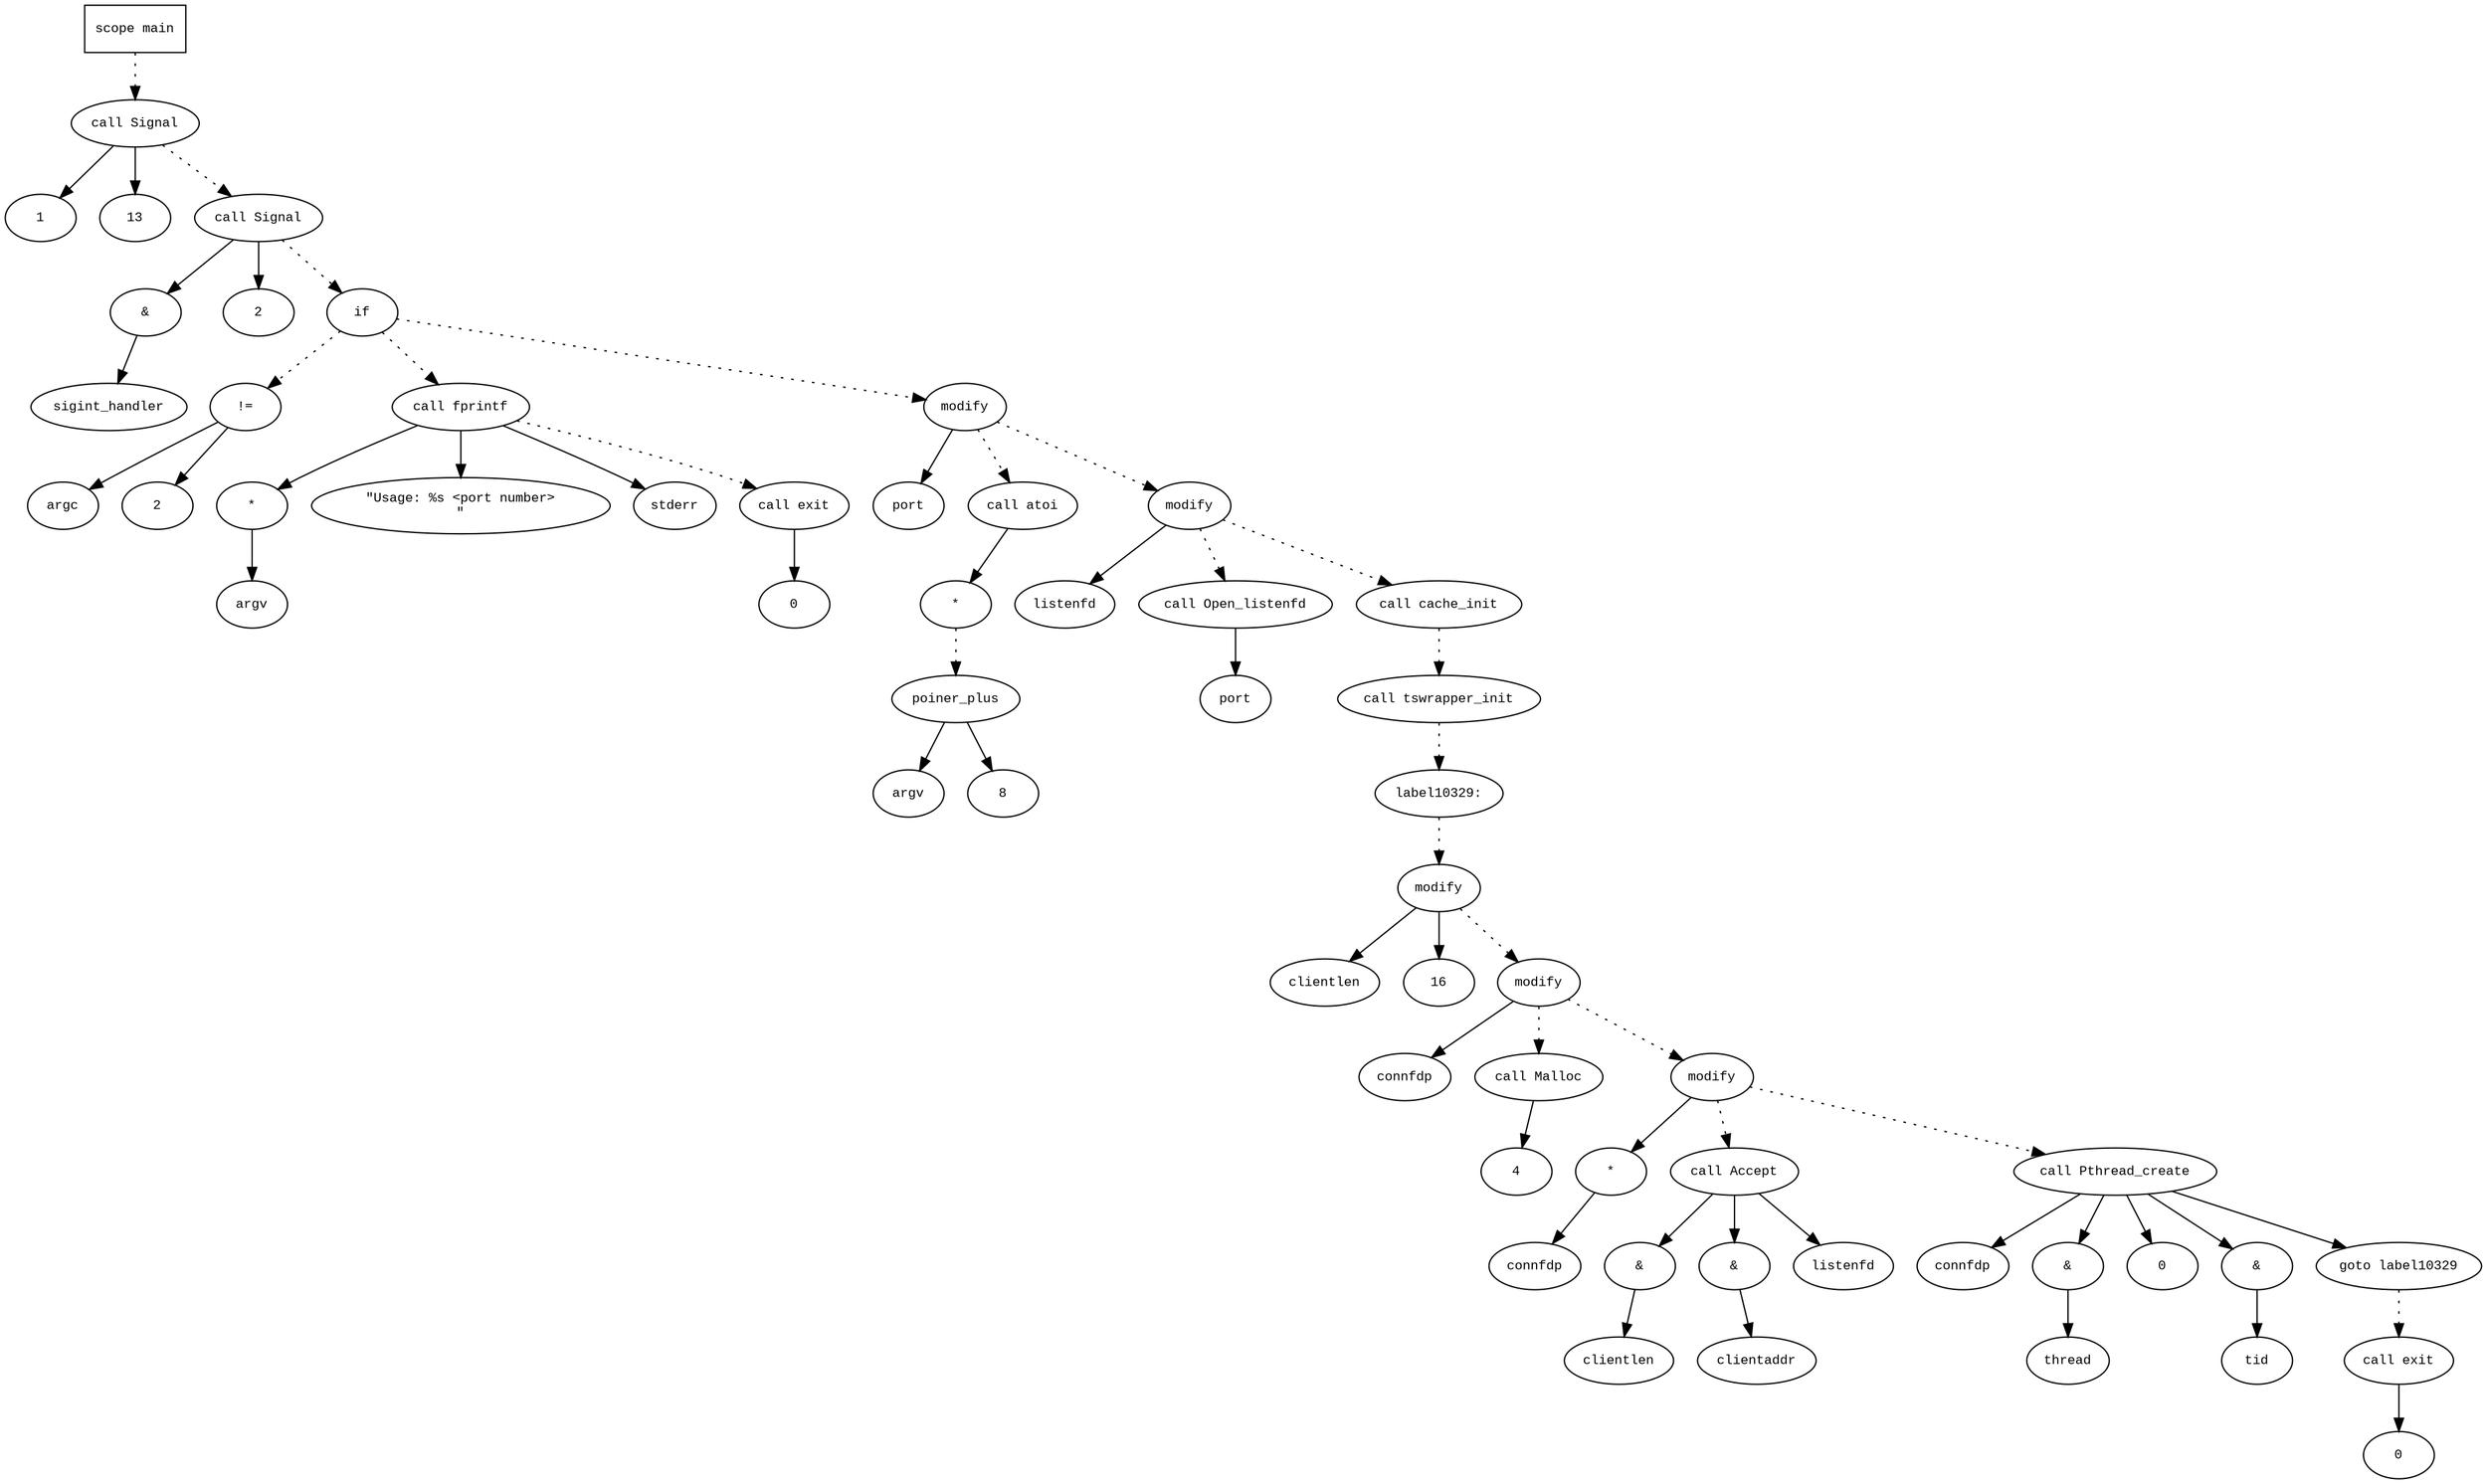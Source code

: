digraph AST {
  graph [fontname="Times New Roman",fontsize=10];
  node  [fontname="Courier New",fontsize=10];
  edge  [fontname="Times New Roman",fontsize=10];

  node1 [label="scope main",shape=box];
  node2 [label="call Signal",shape=ellipse];
  node3 [label="1",shape=ellipse];
  node2 -> node3;
  node4 [label="13",shape=ellipse];
  node2 -> node4;
  node1 -> node2 [style=dotted];
  node5 [label="call Signal",shape=ellipse];
  node6 [label="&",shape=ellipse];
  node5 -> node6;
  node7 [label="sigint_handler",shape=ellipse];
  node6 -> node7;
  node8 [label="2",shape=ellipse];
  node5 -> node8;
  node2 -> node5 [style=dotted];
  node9 [label="if",shape=ellipse];
  node5 -> node9 [style=dotted];
  node10 [label="!=",shape=ellipse];
  node11 [label="argc",shape=ellipse];
  node10 -> node11;
  node12 [label="2",shape=ellipse];
  node10 -> node12;
  node9 -> node10 [style=dotted];
  node13 [label="call fprintf",shape=ellipse];
  node14 [label="*",shape=ellipse];
  node15 [label="argv",shape=ellipse];
  node14 -> node15;
  node13 -> node14;
  node16 [label="\"Usage: %s <port number>
\"",shape=ellipse];
  node13 -> node16;
  node17 [label="stderr",shape=ellipse];
  node13 -> node17;
  node9 -> node13 [style=dotted];
  node18 [label="call exit",shape=ellipse];
  node19 [label="0",shape=ellipse];
  node18 -> node19;
  node13 -> node18 [style=dotted];
  node20 [label="modify",shape=ellipse];
  node21 [label="port",shape=ellipse];
  node20 -> node21;
  node22 [label="call atoi",shape=ellipse];
  node23 [label="*",shape=ellipse];
  node24 [label="poiner_plus",shape=ellipse];
  node25 [label="argv",shape=ellipse];
  node24 -> node25;
  node26 [label="8",shape=ellipse];
  node24 -> node26;
  node23 -> node24 [style=dotted];
  node22 -> node23;
  node20 -> node22 [style=dotted];
  node9 -> node20 [style=dotted];
  node27 [label="modify",shape=ellipse];
  node28 [label="listenfd",shape=ellipse];
  node27 -> node28;
  node29 [label="call Open_listenfd",shape=ellipse];
  node30 [label="port",shape=ellipse];
  node29 -> node30;
  node27 -> node29 [style=dotted];
  node20 -> node27 [style=dotted];
  node31 [label="call cache_init",shape=ellipse];
  node27 -> node31 [style=dotted];
  node32 [label="call tswrapper_init",shape=ellipse];
  node31 -> node32 [style=dotted];
  node33 [label="label10329:",shape=ellipse];
  node32 -> node33 [style=dotted];
  node34 [label="modify",shape=ellipse];
  node35 [label="clientlen",shape=ellipse];
  node34 -> node35;
  node36 [label="16",shape=ellipse];
  node34 -> node36;
  node33 -> node34 [style=dotted];
  node37 [label="modify",shape=ellipse];
  node38 [label="connfdp",shape=ellipse];
  node37 -> node38;
  node39 [label="call Malloc",shape=ellipse];
  node40 [label="4",shape=ellipse];
  node39 -> node40;
  node37 -> node39 [style=dotted];
  node34 -> node37 [style=dotted];
  node41 [label="modify",shape=ellipse];
  node42 [label="*",shape=ellipse];
  node43 [label="connfdp",shape=ellipse];
  node42 -> node43;
  node41 -> node42;
  node44 [label="call Accept",shape=ellipse];
  node45 [label="&",shape=ellipse];
  node44 -> node45;
  node46 [label="clientlen",shape=ellipse];
  node45 -> node46;
  node47 [label="&",shape=ellipse];
  node44 -> node47;
  node48 [label="clientaddr",shape=ellipse];
  node47 -> node48;
  node49 [label="listenfd",shape=ellipse];
  node44 -> node49;
  node41 -> node44 [style=dotted];
  node37 -> node41 [style=dotted];
  node50 [label="call Pthread_create",shape=ellipse];
  node51 [label="connfdp",shape=ellipse];
  node50 -> node51;
  node52 [label="&",shape=ellipse];
  node50 -> node52;
  node53 [label="thread",shape=ellipse];
  node52 -> node53;
  node54 [label="0",shape=ellipse];
  node50 -> node54;
  node55 [label="&",shape=ellipse];
  node50 -> node55;
  node56 [label="tid",shape=ellipse];
  node55 -> node56;
  node41 -> node50 [style=dotted];
  node57 [label="goto label10329",shape=ellipse];
  node50 -> node57;
  node58 [label="call exit",shape=ellipse];
  node59 [label="0",shape=ellipse];
  node58 -> node59;
  node57 -> node58 [style=dotted];
} 